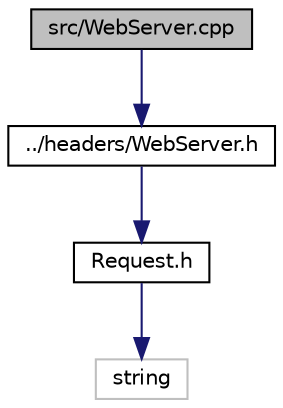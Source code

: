 digraph "src/WebServer.cpp"
{
 // LATEX_PDF_SIZE
  edge [fontname="Helvetica",fontsize="10",labelfontname="Helvetica",labelfontsize="10"];
  node [fontname="Helvetica",fontsize="10",shape=record];
  Node1 [label="src/WebServer.cpp",height=0.2,width=0.4,color="black", fillcolor="grey75", style="filled", fontcolor="black",tooltip="Implements the WebServer class that simulates individual web server behavior."];
  Node1 -> Node2 [color="midnightblue",fontsize="10",style="solid"];
  Node2 [label="../headers/WebServer.h",height=0.2,width=0.4,color="black", fillcolor="white", style="filled",URL="$WebServer_8h.html",tooltip="Declares the WebServer class that simulates processing web requests."];
  Node2 -> Node3 [color="midnightblue",fontsize="10",style="solid"];
  Node3 [label="Request.h",height=0.2,width=0.4,color="black", fillcolor="white", style="filled",URL="$Request_8h.html",tooltip="Defines the Request struct used to represent a web request."];
  Node3 -> Node4 [color="midnightblue",fontsize="10",style="solid"];
  Node4 [label="string",height=0.2,width=0.4,color="grey75", fillcolor="white", style="filled",tooltip=" "];
}
